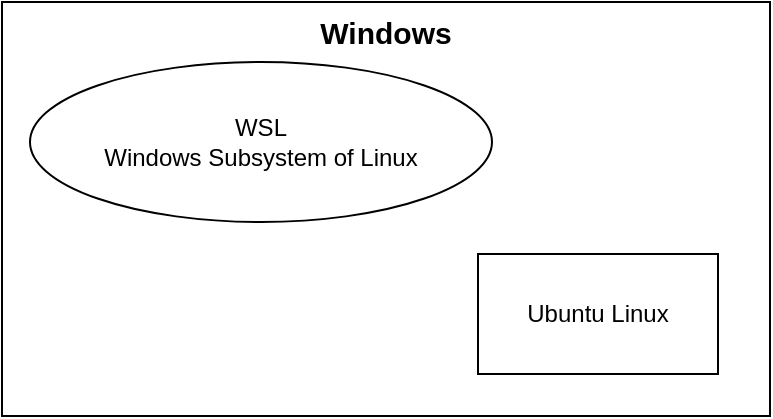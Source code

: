 <mxfile version="22.1.21" type="device">
  <diagram name="Page-1" id="qBI5Qyh0KUWHzcETTasV">
    <mxGraphModel dx="662" dy="464" grid="0" gridSize="10" guides="1" tooltips="1" connect="1" arrows="1" fold="1" page="0" pageScale="1" pageWidth="827" pageHeight="1169" math="0" shadow="0">
      <root>
        <mxCell id="0" />
        <mxCell id="1" parent="0" />
        <mxCell id="jCxHYyH7eODJE9wSRtoA-1" value="Windows" style="rounded=0;whiteSpace=wrap;html=1;verticalAlign=top;fontStyle=1;fontSize=15;" vertex="1" parent="1">
          <mxGeometry x="197" y="149" width="384" height="207" as="geometry" />
        </mxCell>
        <mxCell id="jCxHYyH7eODJE9wSRtoA-2" value="WSL&lt;br&gt;Windows Subsystem of Linux" style="ellipse;whiteSpace=wrap;html=1;" vertex="1" parent="1">
          <mxGeometry x="211" y="179" width="231" height="80" as="geometry" />
        </mxCell>
        <mxCell id="jCxHYyH7eODJE9wSRtoA-3" value="Ubuntu Linux" style="rounded=0;whiteSpace=wrap;html=1;" vertex="1" parent="1">
          <mxGeometry x="435" y="275" width="120" height="60" as="geometry" />
        </mxCell>
      </root>
    </mxGraphModel>
  </diagram>
</mxfile>
